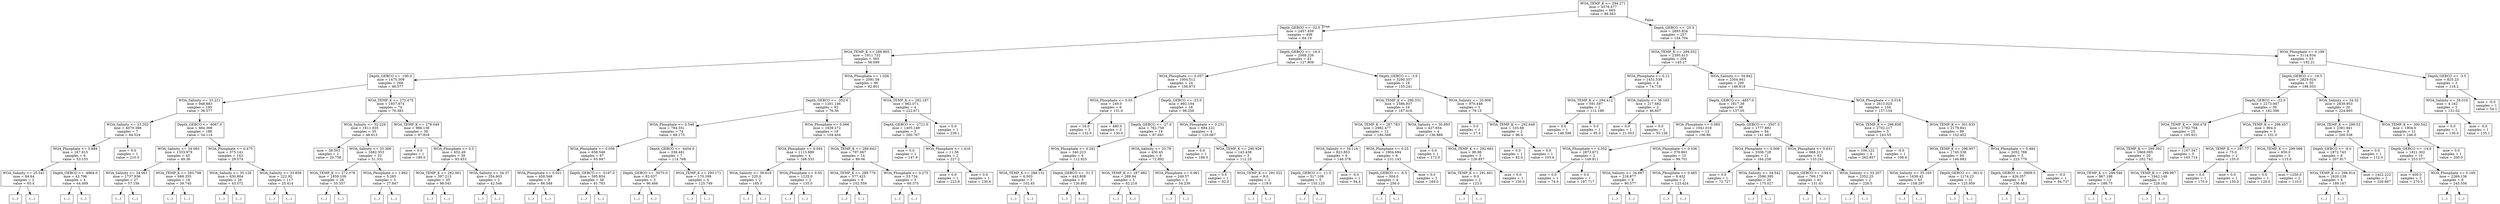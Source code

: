 digraph Tree {
node [shape=box] ;
0 [label="WOA_TEMP_K <= 294.271\nmse = 4578.477\nsamples = 665\nvalue = 99.563"] ;
1 [label="Depth_GEBCO <= -32.5\nmse = 2457.459\nsamples = 408\nvalue = 64.19"] ;
0 -> 1 [labeldistance=2.5, labelangle=45, headlabel="True"] ;
2 [label="WOA_TEMP_K <= 288.805\nmse = 1911.732\nsamples = 365\nvalue = 56.699"] ;
1 -> 2 ;
3 [label="Depth_GEBCO <= -100.0\nmse = 1475.309\nsamples = 269\nvalue = 46.577"] ;
2 -> 3 ;
4 [label="WOA_Salinity <= 33.221\nmse = 948.883\nsamples = 195\nvalue = 36.577"] ;
3 -> 4 ;
5 [label="WOA_Salinity <= 33.202\nmse = 4070.388\nsamples = 7\nvalue = 84.524"] ;
4 -> 5 ;
6 [label="WOA_Phosphate <= 0.884\nmse = 167.915\nsamples = 6\nvalue = 53.155"] ;
5 -> 6 ;
7 [label="WOA_Salinity <= 25.541\nmse = 84.64\nsamples = 2\nvalue = 65.4"] ;
6 -> 7 ;
8 [label="(...)"] ;
7 -> 8 ;
9 [label="(...)"] ;
7 -> 9 ;
10 [label="Depth_GEBCO <= -4964.0\nmse = 43.796\nsamples = 4\nvalue = 44.409"] ;
6 -> 10 ;
11 [label="(...)"] ;
10 -> 11 ;
12 [label="(...)"] ;
10 -> 12 ;
17 [label="mse = 0.0\nsamples = 1\nvalue = 210.0"] ;
5 -> 17 ;
18 [label="Depth_GEBCO <= -4067.0\nmse = 664.369\nsamples = 188\nvalue = 34.114"] ;
4 -> 18 ;
19 [label="WOA_Salinity <= 34.083\nmse = 1333.979\nsamples = 45\nvalue = 49.36"] ;
18 -> 19 ;
20 [label="WOA_Salinity <= 34.061\nmse = 1737.936\nsamples = 27\nvalue = 57.156"] ;
19 -> 20 ;
21 [label="(...)"] ;
20 -> 21 ;
68 [label="(...)"] ;
20 -> 68 ;
73 [label="WOA_TEMP_K <= 283.798\nmse = 668.355\nsamples = 18\nvalue = 39.745"] ;
19 -> 73 ;
74 [label="(...)"] ;
73 -> 74 ;
83 [label="(...)"] ;
73 -> 83 ;
108 [label="WOA_Phosphate <= 0.475\nmse = 375.141\nsamples = 143\nvalue = 29.574"] ;
18 -> 108 ;
109 [label="WOA_Salinity <= 35.128\nmse = 630.804\nsamples = 26\nvalue = 43.072"] ;
108 -> 109 ;
110 [label="(...)"] ;
109 -> 110 ;
123 [label="(...)"] ;
109 -> 123 ;
150 [label="WOA_Salinity <= 33.858\nmse = 222.92\nsamples = 117\nvalue = 25.414"] ;
108 -> 150 ;
151 [label="(...)"] ;
150 -> 151 ;
206 [label="(...)"] ;
150 -> 206 ;
325 [label="WOA_TEMP_K <= 275.475\nmse = 1857.874\nsamples = 74\nvalue = 76.383"] ;
3 -> 325 ;
326 [label="WOA_Salinity <= 32.229\nmse = 1611.935\nsamples = 35\nvalue = 48.613"] ;
325 -> 326 ;
327 [label="mse = 38.503\nsamples = 2\nvalue = 20.758"] ;
326 -> 327 ;
328 [label="WOA_Salinity <= 33.366\nmse = 1682.353\nsamples = 33\nvalue = 51.331"] ;
326 -> 328 ;
329 [label="WOA_TEMP_K <= 272.078\nmse = 1859.109\nsamples = 28\nvalue = 55.357"] ;
328 -> 329 ;
330 [label="(...)"] ;
329 -> 330 ;
335 [label="(...)"] ;
329 -> 335 ;
342 [label="WOA_Phosphate <= 1.862\nmse = 5.265\nsamples = 5\nvalue = 27.847"] ;
328 -> 342 ;
343 [label="(...)"] ;
342 -> 343 ;
348 [label="(...)"] ;
342 -> 348 ;
349 [label="WOA_TEMP_K <= 278.049\nmse = 986.138\nsamples = 39\nvalue = 97.929"] ;
325 -> 349 ;
350 [label="mse = 0.0\nsamples = 1\nvalue = 180.0"] ;
349 -> 350 ;
351 [label="WOA_Phosphate <= 0.5\nmse = 652.49\nsamples = 38\nvalue = 93.453"] ;
349 -> 351 ;
352 [label="WOA_TEMP_K <= 282.061\nmse = 397.213\nsamples = 35\nvalue = 98.543"] ;
351 -> 352 ;
353 [label="(...)"] ;
352 -> 353 ;
372 [label="(...)"] ;
352 -> 372 ;
399 [label="WOA_Salinity <= 34.37\nmse = 354.603\nsamples = 3\nvalue = 42.546"] ;
351 -> 399 ;
400 [label="(...)"] ;
399 -> 400 ;
401 [label="(...)"] ;
399 -> 401 ;
404 [label="WOA_Phosphate <= 1.026\nmse = 2091.58\nsamples = 96\nvalue = 82.801"] ;
2 -> 404 ;
405 [label="Depth_GEBCO <= -352.0\nmse = 1201.146\nsamples = 92\nvalue = 76.36"] ;
404 -> 405 ;
406 [label="WOA_Phosphate <= 0.546\nmse = 784.551\nsamples = 74\nvalue = 69.175"] ;
405 -> 406 ;
407 [label="WOA_Phosphate <= 0.056\nmse = 658.546\nsamples = 67\nvalue = 65.947"] ;
406 -> 407 ;
408 [label="WOA_Phosphate <= 0.021\nmse = 458.548\nsamples = 9\nvalue = 86.548"] ;
407 -> 408 ;
409 [label="(...)"] ;
408 -> 409 ;
412 [label="(...)"] ;
408 -> 412 ;
425 [label="Depth_GEBCO <= -5197.0\nmse = 595.854\nsamples = 58\nvalue = 61.783"] ;
407 -> 425 ;
426 [label="(...)"] ;
425 -> 426 ;
427 [label="(...)"] ;
425 -> 427 ;
516 [label="Depth_GEBCO <= -4454.0\nmse = 338.481\nsamples = 7\nvalue = 114.768"] ;
406 -> 516 ;
517 [label="Depth_GEBCO <= -5070.0\nmse = 83.037\nsamples = 3\nvalue = 96.466"] ;
516 -> 517 ;
518 [label="(...)"] ;
517 -> 518 ;
519 [label="(...)"] ;
517 -> 519 ;
522 [label="WOA_TEMP_K <= 293.171\nmse = 170.189\nsamples = 4\nvalue = 125.749"] ;
516 -> 522 ;
523 [label="(...)"] ;
522 -> 523 ;
526 [label="(...)"] ;
522 -> 526 ;
527 [label="WOA_Phosphate <= 0.066\nmse = 1839.272\nsamples = 18\nvalue = 104.404"] ;
405 -> 527 ;
528 [label="WOA_Phosphate <= 0.044\nmse = 1113.889\nsamples = 4\nvalue = 168.333"] ;
527 -> 528 ;
529 [label="WOA_Salinity <= 36.618\nmse = 225.0\nsamples = 2\nvalue = 185.0"] ;
528 -> 529 ;
530 [label="(...)"] ;
529 -> 530 ;
531 [label="(...)"] ;
529 -> 531 ;
532 [label="WOA_Phosphate <= 0.05\nmse = 1225.0\nsamples = 2\nvalue = 135.0"] ;
528 -> 532 ;
533 [label="(...)"] ;
532 -> 533 ;
534 [label="(...)"] ;
532 -> 534 ;
535 [label="WOA_TEMP_K <= 289.942\nmse = 797.067\nsamples = 14\nvalue = 89.06"] ;
527 -> 535 ;
536 [label="WOA_TEMP_K <= 289.779\nmse = 577.423\nsamples = 9\nvalue = 102.559"] ;
535 -> 536 ;
537 [label="(...)"] ;
536 -> 537 ;
550 [label="(...)"] ;
536 -> 550 ;
551 [label="WOA_Phosphate <= 0.275\nmse = 53.734\nsamples = 5\nvalue = 60.375"] ;
535 -> 551 ;
552 [label="(...)"] ;
551 -> 552 ;
557 [label="(...)"] ;
551 -> 557 ;
560 [label="WOA_TEMP_K <= 292.187\nmse = 962.071\nsamples = 4\nvalue = 222.671"] ;
404 -> 560 ;
561 [label="Depth_GEBCO <= -2721.0\nmse = 1405.149\nsamples = 3\nvalue = 200.767"] ;
560 -> 561 ;
562 [label="mse = 0.0\nsamples = 1\nvalue = 147.9"] ;
561 -> 562 ;
563 [label="WOA_Phosphate <= 1.418\nmse = 11.56\nsamples = 2\nvalue = 227.2"] ;
561 -> 563 ;
564 [label="mse = 0.0\nsamples = 1\nvalue = 223.8"] ;
563 -> 564 ;
565 [label="mse = 0.0\nsamples = 1\nvalue = 230.6"] ;
563 -> 565 ;
566 [label="mse = 0.0\nsamples = 1\nvalue = 239.1"] ;
560 -> 566 ;
567 [label="Depth_GEBCO <= -16.0\nmse = 2568.226\nsamples = 43\nvalue = 127.809"] ;
1 -> 567 ;
568 [label="WOA_Phosphate <= 0.057\nmse = 1004.512\nsamples = 24\nvalue = 106.873"] ;
567 -> 568 ;
569 [label="WOA_Phosphate <= 0.03\nmse = 249.0\nsamples = 6\nvalue = 131.0"] ;
568 -> 569 ;
570 [label="mse = 16.0\nsamples = 3\nvalue = 132.0"] ;
569 -> 570 ;
571 [label="mse = 480.0\nsamples = 3\nvalue = 130.0"] ;
569 -> 571 ;
572 [label="Depth_GEBCO <= -23.0\nmse = 992.194\nsamples = 18\nvalue = 98.256"] ;
568 -> 572 ;
573 [label="Depth_GEBCO <= -27.0\nmse = 782.758\nsamples = 14\nvalue = 87.641"] ;
572 -> 573 ;
574 [label="WOA_Phosphate <= 0.281\nmse = 340.223\nsamples = 6\nvalue = 112.925"] ;
573 -> 574 ;
575 [label="WOA_TEMP_K <= 288.131\nmse = 6.503\nsamples = 3\nvalue = 102.45"] ;
574 -> 575 ;
576 [label="(...)"] ;
575 -> 576 ;
577 [label="(...)"] ;
575 -> 577 ;
578 [label="Depth_GEBCO <= -31.5\nmse = 443.808\nsamples = 3\nvalue = 126.892"] ;
574 -> 578 ;
579 [label="(...)"] ;
578 -> 579 ;
580 [label="(...)"] ;
578 -> 580 ;
583 [label="WOA_Salinity <= 33.78\nmse = 450.45\nsamples = 8\nvalue = 72.892"] ;
573 -> 583 ;
584 [label="WOA_TEMP_K <= 287.982\nmse = 289.94\nsamples = 5\nvalue = 82.218"] ;
583 -> 584 ;
585 [label="(...)"] ;
584 -> 585 ;
586 [label="(...)"] ;
584 -> 586 ;
593 [label="WOA_Phosphate <= 0.961\nmse = 249.57\nsamples = 3\nvalue = 54.239"] ;
583 -> 593 ;
594 [label="(...)"] ;
593 -> 594 ;
595 [label="(...)"] ;
593 -> 595 ;
596 [label="WOA_Phosphate <= 0.231\nmse = 694.222\nsamples = 4\nvalue = 120.667"] ;
572 -> 596 ;
597 [label="mse = 0.0\nsamples = 1\nvalue = 188.0"] ;
596 -> 597 ;
598 [label="WOA_TEMP_K <= 290.926\nmse = 143.438\nsamples = 3\nvalue = 112.25"] ;
596 -> 598 ;
599 [label="mse = 0.0\nsamples = 1\nvalue = 92.0"] ;
598 -> 599 ;
600 [label="WOA_TEMP_K <= 291.522\nmse = 9.0\nsamples = 2\nvalue = 119.0"] ;
598 -> 600 ;
601 [label="(...)"] ;
600 -> 601 ;
602 [label="(...)"] ;
600 -> 602 ;
603 [label="Depth_GEBCO <= -3.0\nmse = 3290.357\nsamples = 19\nvalue = 155.241"] ;
567 -> 603 ;
604 [label="WOA_TEMP_K <= 290.331\nmse = 2586.937\nsamples = 16\nvalue = 167.416"] ;
603 -> 604 ;
605 [label="WOA_TEMP_K <= 287.783\nmse = 2982.477\nsamples = 12\nvalue = 184.588"] ;
604 -> 605 ;
606 [label="WOA_Salinity <= 34.116\nmse = 823.853\nsamples = 6\nvalue = 148.378"] ;
605 -> 606 ;
607 [label="Depth_GEBCO <= -11.5\nmse = 517.109\nsamples = 5\nvalue = 155.125"] ;
606 -> 607 ;
608 [label="(...)"] ;
607 -> 608 ;
609 [label="(...)"] ;
607 -> 609 ;
616 [label="mse = -0.0\nsamples = 1\nvalue = 94.4"] ;
606 -> 616 ;
617 [label="WOA_Phosphate <= 0.25\nmse = 1904.694\nsamples = 6\nvalue = 231.143"] ;
605 -> 617 ;
618 [label="Depth_GEBCO <= -6.5\nmse = 504.0\nsamples = 4\nvalue = 256.0"] ;
617 -> 618 ;
619 [label="(...)"] ;
618 -> 619 ;
622 [label="(...)"] ;
618 -> 622 ;
623 [label="mse = 0.0\nsamples = 2\nvalue = 169.0"] ;
617 -> 623 ;
624 [label="WOA_Salinity <= 30.893\nmse = 427.654\nsamples = 4\nvalue = 136.889"] ;
604 -> 624 ;
625 [label="mse = 0.0\nsamples = 1\nvalue = 172.0"] ;
624 -> 625 ;
626 [label="WOA_TEMP_K <= 292.683\nmse = 96.98\nsamples = 3\nvalue = 126.857"] ;
624 -> 626 ;
627 [label="WOA_TEMP_K <= 291.661\nmse = 9.0\nsamples = 2\nvalue = 123.0"] ;
626 -> 627 ;
628 [label="(...)"] ;
627 -> 628 ;
629 [label="(...)"] ;
627 -> 629 ;
630 [label="mse = 0.0\nsamples = 1\nvalue = 150.0"] ;
626 -> 630 ;
631 [label="WOA_Salinity <= 20.908\nmse = 970.448\nsamples = 3\nvalue = 79.15"] ;
603 -> 631 ;
632 [label="mse = 0.0\nsamples = 1\nvalue = 27.4"] ;
631 -> 632 ;
633 [label="WOA_TEMP_K <= 292.648\nmse = 103.68\nsamples = 2\nvalue = 96.4"] ;
631 -> 633 ;
634 [label="mse = 0.0\nsamples = 1\nvalue = 82.0"] ;
633 -> 634 ;
635 [label="mse = 0.0\nsamples = 1\nvalue = 103.6"] ;
633 -> 635 ;
636 [label="Depth_GEBCO <= -25.5\nmse = 2893.834\nsamples = 257\nvalue = 154.704"] ;
0 -> 636 [labeldistance=2.5, labelangle=-45, headlabel="False"] ;
637 [label="WOA_TEMP_K <= 294.552\nmse = 2395.413\nsamples = 204\nvalue = 145.27"] ;
636 -> 637 ;
638 [label="WOA_Phosphate <= 0.12\nmse = 1431.539\nsamples = 4\nvalue = 74.718"] ;
637 -> 638 ;
639 [label="WOA_TEMP_K <= 294.412\nmse = 591.597\nsamples = 2\nvalue = 112.199"] ;
638 -> 639 ;
640 [label="mse = 0.0\nsamples = 1\nvalue = 146.596"] ;
639 -> 640 ;
641 [label="mse = 0.0\nsamples = 1\nvalue = 95.0"] ;
639 -> 641 ;
642 [label="WOA_Salinity <= 36.163\nmse = 217.682\nsamples = 2\nvalue = 46.607"] ;
638 -> 642 ;
643 [label="mse = 0.0\nsamples = 1\nvalue = 21.053"] ;
642 -> 643 ;
644 [label="mse = 0.0\nsamples = 1\nvalue = 55.126"] ;
642 -> 644 ;
645 [label="WOA_Salinity <= 34.942\nmse = 2304.941\nsamples = 200\nvalue = 146.818"] ;
637 -> 645 ;
646 [label="Depth_GEBCO <= -4857.0\nmse = 1817.38\nsamples = 96\nvalue = 137.05"] ;
645 -> 646 ;
647 [label="WOA_Phosphate <= 0.085\nmse = 1041.018\nsamples = 12\nvalue = 106.86"] ;
646 -> 647 ;
648 [label="WOA_Phosphate <= 0.052\nmse = 2873.672\nsamples = 2\nvalue = 149.811"] ;
647 -> 648 ;
649 [label="mse = 0.0\nsamples = 1\nvalue = 74.0"] ;
648 -> 649 ;
650 [label="mse = 0.0\nsamples = 1\nvalue = 187.717"] ;
648 -> 650 ;
651 [label="WOA_Phosphate <= 0.336\nmse = 376.861\nsamples = 10\nvalue = 99.701"] ;
647 -> 651 ;
652 [label="WOA_Salinity <= 34.687\nmse = 218.877\nsamples = 8\nvalue = 90.577"] ;
651 -> 652 ;
653 [label="(...)"] ;
652 -> 653 ;
660 [label="(...)"] ;
652 -> 660 ;
667 [label="WOA_Phosphate <= 0.485\nmse = 8.432\nsamples = 2\nvalue = 123.424"] ;
651 -> 667 ;
668 [label="(...)"] ;
667 -> 668 ;
669 [label="(...)"] ;
667 -> 669 ;
670 [label="Depth_GEBCO <= -3507.5\nmse = 1777.892\nsamples = 84\nvalue = 141.483"] ;
646 -> 670 ;
671 [label="WOA_Phosphate <= 0.009\nmse = 3308.728\nsamples = 21\nvalue = 164.258"] ;
670 -> 671 ;
672 [label="mse = 0.0\nsamples = 1\nvalue = 72.727"] ;
671 -> 672 ;
673 [label="WOA_Salinity <= 34.542\nmse = 2596.395\nsamples = 20\nvalue = 175.027"] ;
671 -> 673 ;
674 [label="(...)"] ;
673 -> 674 ;
701 [label="(...)"] ;
673 -> 701 ;
708 [label="WOA_Phosphate <= 0.631\nmse = 968.213\nsamples = 63\nvalue = 133.241"] ;
670 -> 708 ;
709 [label="Depth_GEBCO <= -194.0\nmse = 769.179\nsamples = 61\nvalue = 131.43"] ;
708 -> 709 ;
710 [label="(...)"] ;
709 -> 710 ;
731 [label="(...)"] ;
709 -> 731 ;
804 [label="WOA_Salinity <= 33.207\nmse = 2352.25\nsamples = 2\nvalue = 226.5"] ;
708 -> 804 ;
805 [label="(...)"] ;
804 -> 805 ;
806 [label="(...)"] ;
804 -> 806 ;
807 [label="WOA_Phosphate <= 0.018\nmse = 2613.025\nsamples = 104\nvalue = 157.154"] ;
645 -> 807 ;
808 [label="WOA_TEMP_K <= 298.858\nmse = 2702.217\nsamples = 5\nvalue = 243.55"] ;
807 -> 808 ;
809 [label="mse = 106.122\nsamples = 4\nvalue = 262.857"] ;
808 -> 809 ;
810 [label="mse = -0.0\nsamples = 1\nvalue = 108.4"] ;
808 -> 810 ;
811 [label="WOA_TEMP_K <= 301.635\nmse = 2179.841\nsamples = 99\nvalue = 152.452"] ;
807 -> 811 ;
812 [label="WOA_TEMP_K <= 298.957\nmse = 1745.338\nsamples = 94\nvalue = 146.683"] ;
811 -> 812 ;
813 [label="WOA_Salinity <= 35.165\nmse = 1638.42\nsamples = 63\nvalue = 158.297"] ;
812 -> 813 ;
814 [label="(...)"] ;
813 -> 814 ;
823 [label="(...)"] ;
813 -> 823 ;
916 [label="Depth_GEBCO <= -361.0\nmse = 1174.23\nsamples = 31\nvalue = 123.959"] ;
812 -> 916 ;
917 [label="(...)"] ;
916 -> 917 ;
976 [label="(...)"] ;
916 -> 976 ;
977 [label="WOA_Phosphate <= 0.484\nmse = 2052.788\nsamples = 5\nvalue = 223.779"] ;
811 -> 977 ;
978 [label="Depth_GEBCO <= -3909.0\nmse = 426.357\nsamples = 4\nvalue = 236.683"] ;
977 -> 978 ;
979 [label="(...)"] ;
978 -> 979 ;
980 [label="(...)"] ;
978 -> 980 ;
983 [label="mse = -0.0\nsamples = 1\nvalue = 94.737"] ;
977 -> 983 ;
984 [label="WOA_Phosphate <= 0.199\nmse = 3114.834\nsamples = 53\nvalue = 192.21"] ;
636 -> 984 ;
985 [label="Depth_GEBCO <= -16.5\nmse = 2829.024\nsamples = 50\nvalue = 198.053"] ;
984 -> 985 ;
986 [label="Depth_GEBCO <= -22.0\nmse = 2273.947\nsamples = 30\nvalue = 182.396"] ;
985 -> 986 ;
987 [label="WOA_TEMP_K <= 300.478\nmse = 1782.704\nsamples = 25\nvalue = 195.921"] ;
986 -> 987 ;
988 [label="WOA_TEMP_K <= 299.392\nmse = 1669.095\nsamples = 20\nvalue = 202.742"] ;
987 -> 988 ;
989 [label="WOA_TEMP_K <= 298.546\nmse = 967.188\nsamples = 13\nvalue = 188.75"] ;
988 -> 989 ;
990 [label="(...)"] ;
989 -> 990 ;
999 [label="(...)"] ;
989 -> 999 ;
1002 [label="WOA_TEMP_K <= 299.997\nmse = 1942.149\nsamples = 7\nvalue = 228.182"] ;
988 -> 1002 ;
1003 [label="(...)"] ;
1002 -> 1003 ;
1004 [label="(...)"] ;
1002 -> 1004 ;
1005 [label="mse = 1167.347\nsamples = 5\nvalue = 165.714"] ;
987 -> 1005 ;
1006 [label="WOA_TEMP_K <= 298.457\nmse = 804.0\nsamples = 5\nvalue = 131.0"] ;
986 -> 1006 ;
1007 [label="WOA_TEMP_K <= 297.77\nmse = 75.0\nsamples = 2\nvalue = 155.0"] ;
1006 -> 1007 ;
1008 [label="mse = 0.0\nsamples = 1\nvalue = 170.0"] ;
1007 -> 1008 ;
1009 [label="mse = 0.0\nsamples = 1\nvalue = 150.0"] ;
1007 -> 1009 ;
1010 [label="WOA_TEMP_K <= 299.098\nmse = 650.0\nsamples = 3\nvalue = 115.0"] ;
1006 -> 1010 ;
1011 [label="mse = 0.0\nsamples = 1\nvalue = 120.0"] ;
1010 -> 1011 ;
1012 [label="mse = 1250.0\nsamples = 2\nvalue = 110.0"] ;
1010 -> 1012 ;
1013 [label="WOA_Salinity <= 34.32\nmse = 2639.953\nsamples = 20\nvalue = 224.893"] ;
985 -> 1013 ;
1014 [label="WOA_TEMP_K <= 299.53\nmse = 2381.941\nsamples = 9\nvalue = 200.538"] ;
1013 -> 1014 ;
1015 [label="Depth_GEBCO <= -8.0\nmse = 1872.743\nsamples = 8\nvalue = 207.917"] ;
1014 -> 1015 ;
1016 [label="WOA_TEMP_K <= 296.914\nmse = 1620.139\nsamples = 6\nvalue = 189.167"] ;
1015 -> 1016 ;
1017 [label="(...)"] ;
1016 -> 1017 ;
1018 [label="(...)"] ;
1016 -> 1018 ;
1019 [label="mse = 1422.222\nsamples = 2\nvalue = 226.667"] ;
1015 -> 1019 ;
1020 [label="mse = 0.0\nsamples = 1\nvalue = 112.0"] ;
1014 -> 1020 ;
1021 [label="WOA_TEMP_K <= 300.542\nmse = 1904.0\nsamples = 11\nvalue = 246.0"] ;
1013 -> 1021 ;
1022 [label="Depth_GEBCO <= -14.0\nmse = 1821.302\nsamples = 10\nvalue = 253.077"] ;
1021 -> 1022 ;
1023 [label="mse = 400.0\nsamples = 2\nvalue = 270.0"] ;
1022 -> 1023 ;
1024 [label="WOA_Phosphate <= 0.169\nmse = 2269.136\nsamples = 8\nvalue = 245.556"] ;
1022 -> 1024 ;
1025 [label="(...)"] ;
1024 -> 1025 ;
1034 [label="(...)"] ;
1024 -> 1034 ;
1035 [label="mse = 0.0\nsamples = 1\nvalue = 200.0"] ;
1021 -> 1035 ;
1036 [label="Depth_GEBCO <= -3.5\nmse = 825.23\nsamples = 3\nvalue = 118.2"] ;
984 -> 1036 ;
1037 [label="WOA_Salinity <= 28.016\nmse = 4.162\nsamples = 2\nvalue = 131.02"] ;
1036 -> 1037 ;
1038 [label="mse = 0.0\nsamples = 1\nvalue = 130.0"] ;
1037 -> 1038 ;
1039 [label="mse = -0.0\nsamples = 1\nvalue = 135.1"] ;
1037 -> 1039 ;
1040 [label="mse = -0.0\nsamples = 1\nvalue = 54.1"] ;
1036 -> 1040 ;
}